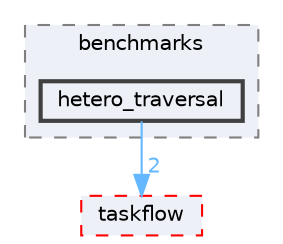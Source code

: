 digraph "external/taskflow/benchmarks/hetero_traversal"
{
 // LATEX_PDF_SIZE
  bgcolor="transparent";
  edge [fontname=Helvetica,fontsize=10,labelfontname=Helvetica,labelfontsize=10];
  node [fontname=Helvetica,fontsize=10,shape=box,height=0.2,width=0.4];
  compound=true
  subgraph clusterdir_4bffbfcfd2f11ad91688b45922c5a4ae {
    graph [ bgcolor="#edf0f7", pencolor="grey50", label="benchmarks", fontname=Helvetica,fontsize=10 style="filled,dashed", URL="dir_4bffbfcfd2f11ad91688b45922c5a4ae.html",tooltip=""]
  dir_5c34715f6f13b6e90501c10d2c3683fc [label="hetero_traversal", fillcolor="#edf0f7", color="grey25", style="filled,bold", URL="dir_5c34715f6f13b6e90501c10d2c3683fc.html",tooltip=""];
  }
  dir_335c31d98076110d53a13c1a0e3daa75 [label="taskflow", fillcolor="#edf0f7", color="red", style="filled,dashed", URL="dir_335c31d98076110d53a13c1a0e3daa75.html",tooltip=""];
  dir_5c34715f6f13b6e90501c10d2c3683fc->dir_335c31d98076110d53a13c1a0e3daa75 [headlabel="2", labeldistance=1.5 headhref="dir_000369_000820.html" href="dir_000369_000820.html" color="steelblue1" fontcolor="steelblue1"];
}
